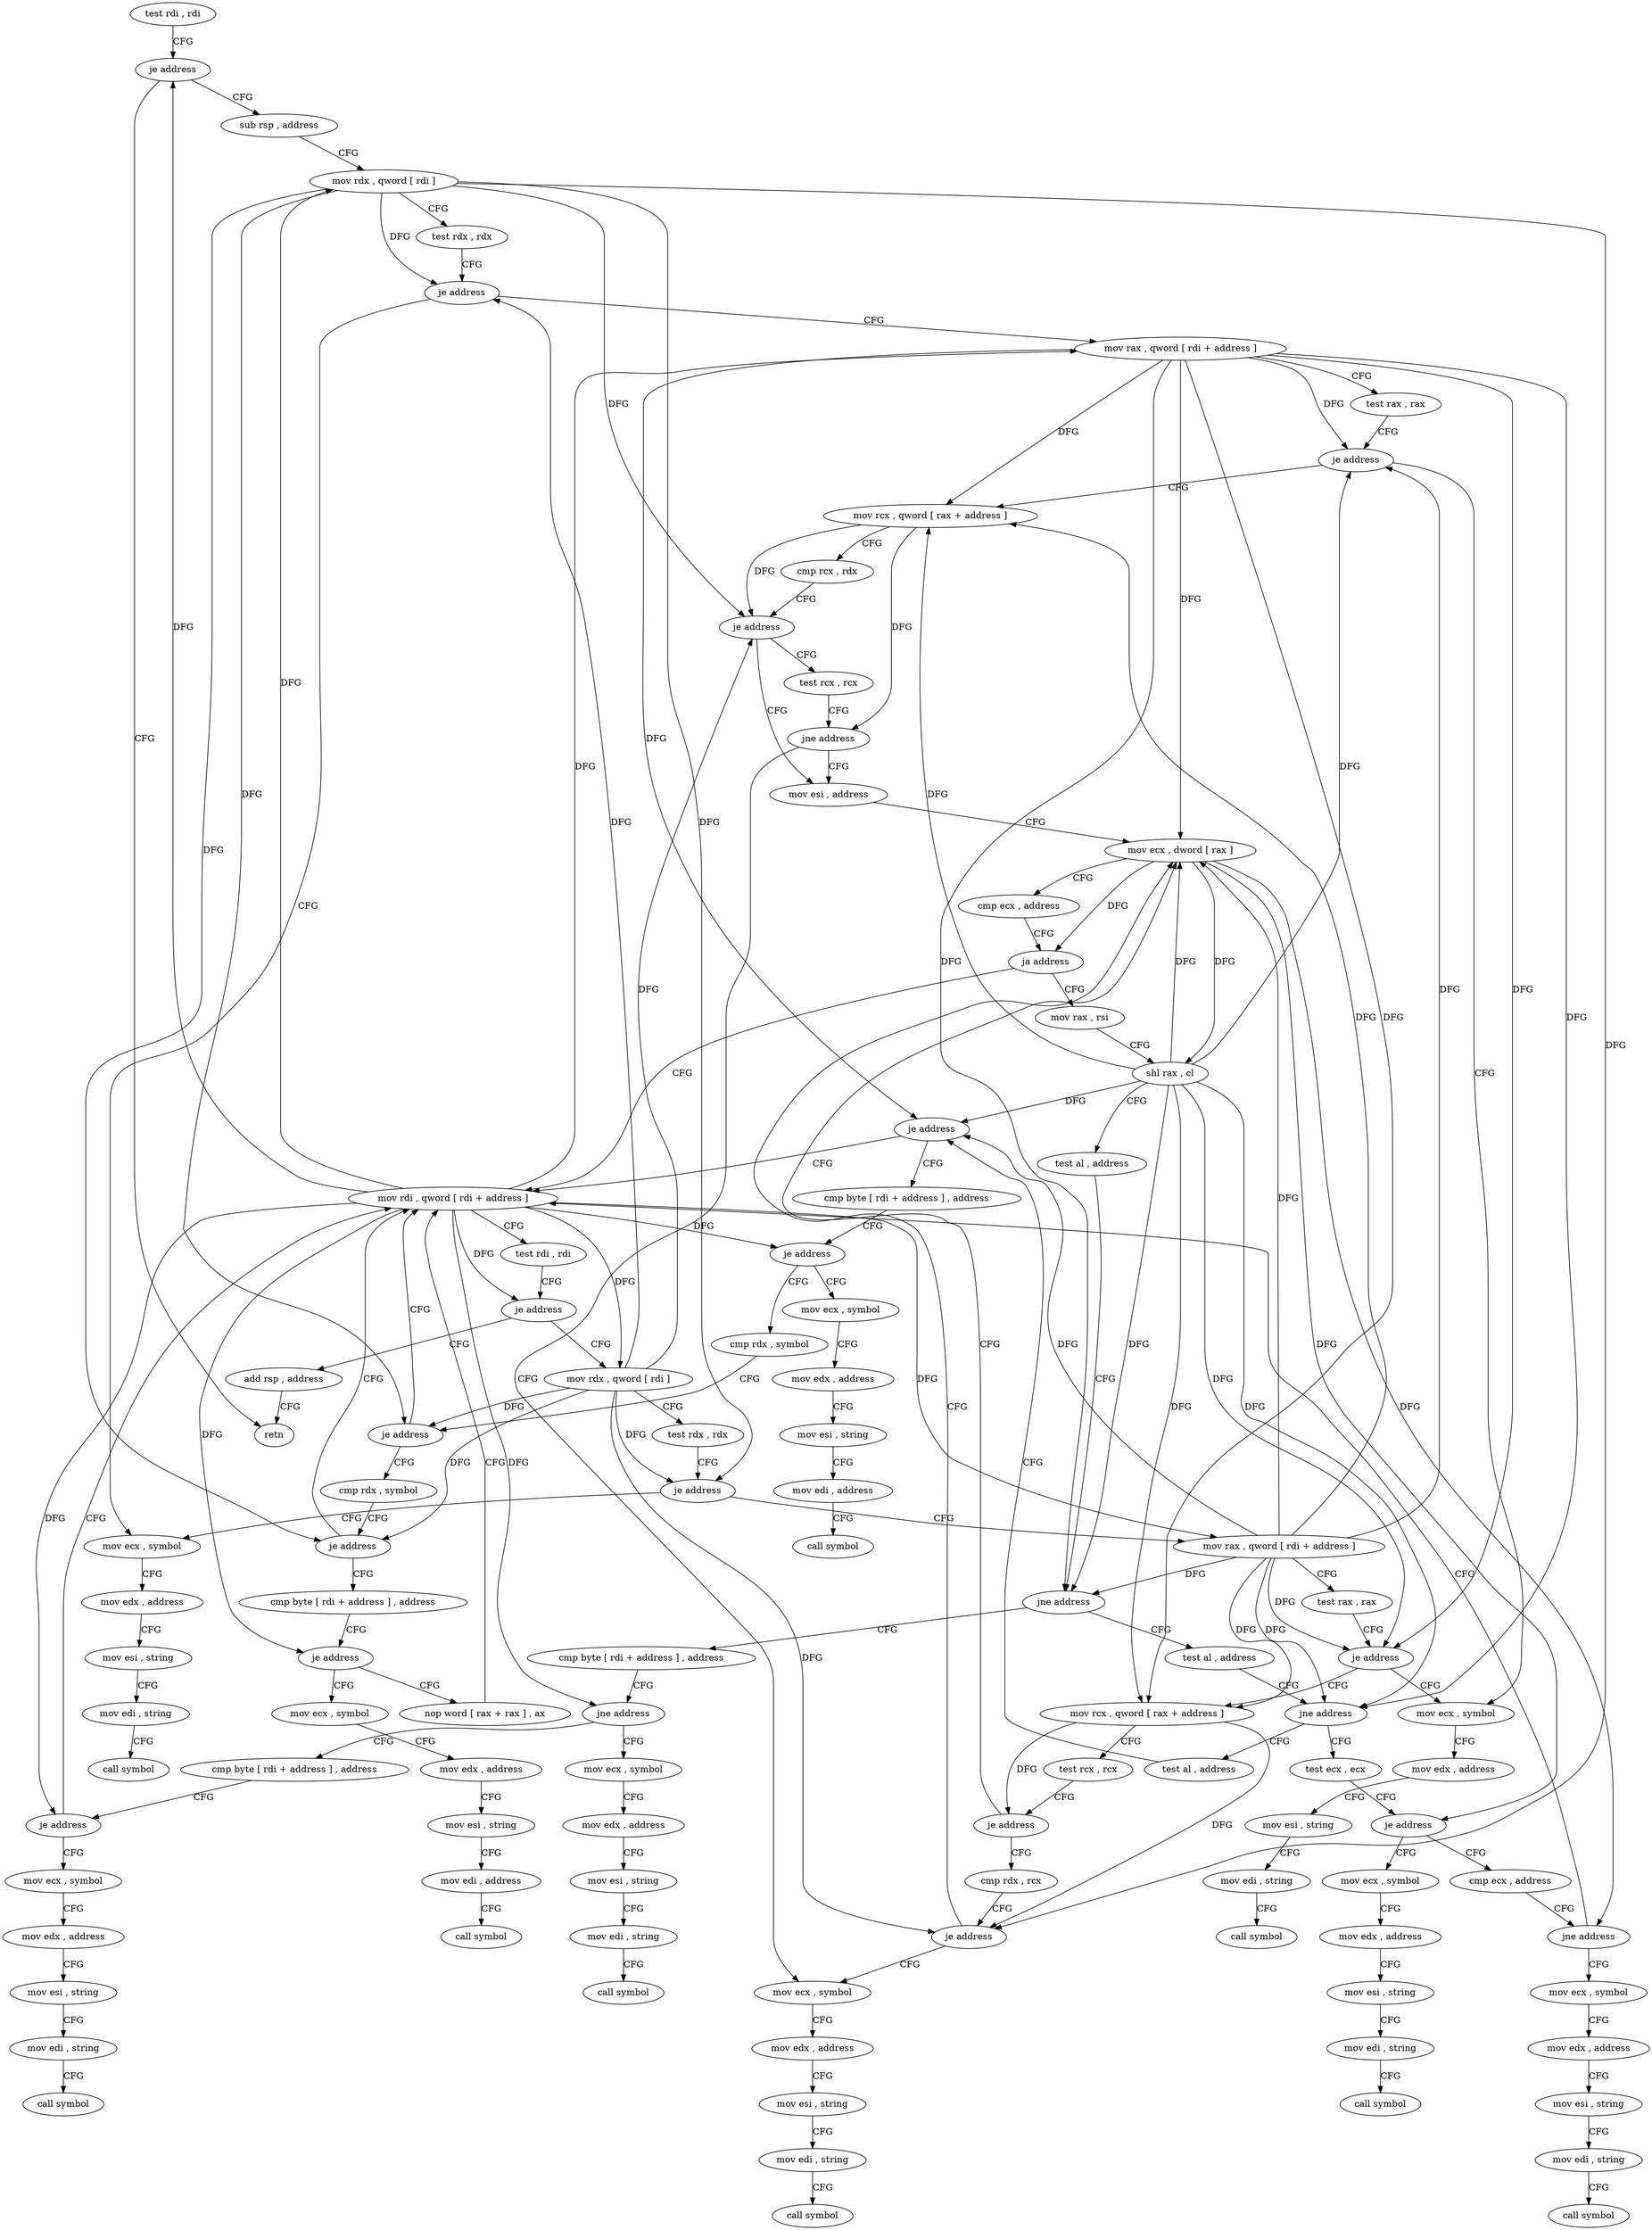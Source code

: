 digraph "func" {
"4218352" [label = "test rdi , rdi" ]
"4218355" [label = "je address" ]
"4218692" [label = "retn" ]
"4218361" [label = "sub rsp , address" ]
"4218365" [label = "mov rdx , qword [ rdi ]" ]
"4218368" [label = "test rdx , rdx" ]
"4218371" [label = "je address" ]
"4218719" [label = "mov ecx , symbol" ]
"4218377" [label = "mov rax , qword [ rdi + address ]" ]
"4218724" [label = "mov edx , address" ]
"4218729" [label = "mov esi , string" ]
"4218734" [label = "mov edi , string" ]
"4218739" [label = "call symbol" ]
"4218384" [label = "test rax , rax" ]
"4218387" [label = "je address" ]
"4218694" [label = "mov ecx , symbol" ]
"4218393" [label = "mov rcx , qword [ rax + address ]" ]
"4218699" [label = "mov edx , address" ]
"4218704" [label = "mov esi , string" ]
"4218709" [label = "mov edi , string" ]
"4218714" [label = "call symbol" ]
"4218397" [label = "cmp rcx , rdx" ]
"4218400" [label = "je address" ]
"4218411" [label = "mov esi , address" ]
"4218402" [label = "test rcx , rcx" ]
"4218416" [label = "mov ecx , dword [ rax ]" ]
"4218405" [label = "jne address" ]
"4218562" [label = "mov ecx , symbol" ]
"4218496" [label = "mov rdi , qword [ rdi + address ]" ]
"4218503" [label = "test rdi , rdi" ]
"4218506" [label = "je address" ]
"4218688" [label = "add rsp , address" ]
"4218512" [label = "mov rdx , qword [ rdi ]" ]
"4218423" [label = "mov rax , rsi" ]
"4218426" [label = "shl rax , cl" ]
"4218429" [label = "test al , address" ]
"4218431" [label = "jne address" ]
"4218592" [label = "cmp byte [ rdi + address ] , address" ]
"4218437" [label = "test al , address" ]
"4218567" [label = "mov edx , address" ]
"4218572" [label = "mov esi , string" ]
"4218577" [label = "mov edi , string" ]
"4218582" [label = "call symbol" ]
"4218515" [label = "test rdx , rdx" ]
"4218518" [label = "je address" ]
"4218524" [label = "mov rax , qword [ rdi + address ]" ]
"4218596" [label = "jne address" ]
"4218744" [label = "mov ecx , symbol" ]
"4218602" [label = "cmp byte [ rdi + address ] , address" ]
"4218439" [label = "jne address" ]
"4218640" [label = "test ecx , ecx" ]
"4218445" [label = "test al , address" ]
"4218531" [label = "test rax , rax" ]
"4218534" [label = "je address" ]
"4218540" [label = "mov rcx , qword [ rax + address ]" ]
"4218749" [label = "mov edx , address" ]
"4218754" [label = "mov esi , string" ]
"4218759" [label = "mov edi , string" ]
"4218764" [label = "call symbol" ]
"4218606" [label = "je address" ]
"4218608" [label = "mov ecx , symbol" ]
"4218642" [label = "je address" ]
"4218819" [label = "mov ecx , symbol" ]
"4218648" [label = "cmp ecx , address" ]
"4218447" [label = "je address" ]
"4218449" [label = "cmp byte [ rdi + address ] , address" ]
"4218544" [label = "test rcx , rcx" ]
"4218547" [label = "je address" ]
"4218553" [label = "cmp rdx , rcx" ]
"4218613" [label = "mov edx , address" ]
"4218618" [label = "mov esi , string" ]
"4218623" [label = "mov edi , string" ]
"4218628" [label = "call symbol" ]
"4218824" [label = "mov edx , address" ]
"4218829" [label = "mov esi , string" ]
"4218834" [label = "mov edi , string" ]
"4218839" [label = "call symbol" ]
"4218651" [label = "jne address" ]
"4218657" [label = "mov ecx , symbol" ]
"4218453" [label = "je address" ]
"4218794" [label = "mov ecx , symbol" ]
"4218459" [label = "cmp rdx , symbol" ]
"4218418" [label = "cmp ecx , address" ]
"4218421" [label = "ja address" ]
"4218556" [label = "je address" ]
"4218662" [label = "mov edx , address" ]
"4218667" [label = "mov esi , string" ]
"4218672" [label = "mov edi , string" ]
"4218677" [label = "call symbol" ]
"4218799" [label = "mov edx , address" ]
"4218804" [label = "mov esi , string" ]
"4218809" [label = "mov edi , address" ]
"4218814" [label = "call symbol" ]
"4218466" [label = "je address" ]
"4218468" [label = "cmp rdx , symbol" ]
"4218475" [label = "je address" ]
"4218477" [label = "cmp byte [ rdi + address ] , address" ]
"4218481" [label = "je address" ]
"4218769" [label = "mov ecx , symbol" ]
"4218487" [label = "nop word [ rax + rax ] , ax" ]
"4218774" [label = "mov edx , address" ]
"4218779" [label = "mov esi , string" ]
"4218784" [label = "mov edi , address" ]
"4218789" [label = "call symbol" ]
"4218352" -> "4218355" [ label = "CFG" ]
"4218355" -> "4218692" [ label = "CFG" ]
"4218355" -> "4218361" [ label = "CFG" ]
"4218361" -> "4218365" [ label = "CFG" ]
"4218365" -> "4218368" [ label = "CFG" ]
"4218365" -> "4218371" [ label = "DFG" ]
"4218365" -> "4218400" [ label = "DFG" ]
"4218365" -> "4218518" [ label = "DFG" ]
"4218365" -> "4218556" [ label = "DFG" ]
"4218365" -> "4218466" [ label = "DFG" ]
"4218365" -> "4218475" [ label = "DFG" ]
"4218368" -> "4218371" [ label = "CFG" ]
"4218371" -> "4218719" [ label = "CFG" ]
"4218371" -> "4218377" [ label = "CFG" ]
"4218719" -> "4218724" [ label = "CFG" ]
"4218377" -> "4218384" [ label = "CFG" ]
"4218377" -> "4218387" [ label = "DFG" ]
"4218377" -> "4218393" [ label = "DFG" ]
"4218377" -> "4218416" [ label = "DFG" ]
"4218377" -> "4218431" [ label = "DFG" ]
"4218377" -> "4218439" [ label = "DFG" ]
"4218377" -> "4218534" [ label = "DFG" ]
"4218377" -> "4218447" [ label = "DFG" ]
"4218377" -> "4218540" [ label = "DFG" ]
"4218724" -> "4218729" [ label = "CFG" ]
"4218729" -> "4218734" [ label = "CFG" ]
"4218734" -> "4218739" [ label = "CFG" ]
"4218384" -> "4218387" [ label = "CFG" ]
"4218387" -> "4218694" [ label = "CFG" ]
"4218387" -> "4218393" [ label = "CFG" ]
"4218694" -> "4218699" [ label = "CFG" ]
"4218393" -> "4218397" [ label = "CFG" ]
"4218393" -> "4218400" [ label = "DFG" ]
"4218393" -> "4218405" [ label = "DFG" ]
"4218699" -> "4218704" [ label = "CFG" ]
"4218704" -> "4218709" [ label = "CFG" ]
"4218709" -> "4218714" [ label = "CFG" ]
"4218397" -> "4218400" [ label = "CFG" ]
"4218400" -> "4218411" [ label = "CFG" ]
"4218400" -> "4218402" [ label = "CFG" ]
"4218411" -> "4218416" [ label = "CFG" ]
"4218402" -> "4218405" [ label = "CFG" ]
"4218416" -> "4218418" [ label = "CFG" ]
"4218416" -> "4218421" [ label = "DFG" ]
"4218416" -> "4218426" [ label = "DFG" ]
"4218416" -> "4218642" [ label = "DFG" ]
"4218416" -> "4218651" [ label = "DFG" ]
"4218405" -> "4218562" [ label = "CFG" ]
"4218405" -> "4218411" [ label = "CFG" ]
"4218562" -> "4218567" [ label = "CFG" ]
"4218496" -> "4218503" [ label = "CFG" ]
"4218496" -> "4218355" [ label = "DFG" ]
"4218496" -> "4218365" [ label = "DFG" ]
"4218496" -> "4218377" [ label = "DFG" ]
"4218496" -> "4218506" [ label = "DFG" ]
"4218496" -> "4218512" [ label = "DFG" ]
"4218496" -> "4218596" [ label = "DFG" ]
"4218496" -> "4218524" [ label = "DFG" ]
"4218496" -> "4218606" [ label = "DFG" ]
"4218496" -> "4218453" [ label = "DFG" ]
"4218496" -> "4218481" [ label = "DFG" ]
"4218503" -> "4218506" [ label = "CFG" ]
"4218506" -> "4218688" [ label = "CFG" ]
"4218506" -> "4218512" [ label = "CFG" ]
"4218688" -> "4218692" [ label = "CFG" ]
"4218512" -> "4218515" [ label = "CFG" ]
"4218512" -> "4218371" [ label = "DFG" ]
"4218512" -> "4218400" [ label = "DFG" ]
"4218512" -> "4218518" [ label = "DFG" ]
"4218512" -> "4218556" [ label = "DFG" ]
"4218512" -> "4218466" [ label = "DFG" ]
"4218512" -> "4218475" [ label = "DFG" ]
"4218423" -> "4218426" [ label = "CFG" ]
"4218426" -> "4218429" [ label = "CFG" ]
"4218426" -> "4218387" [ label = "DFG" ]
"4218426" -> "4218393" [ label = "DFG" ]
"4218426" -> "4218416" [ label = "DFG" ]
"4218426" -> "4218431" [ label = "DFG" ]
"4218426" -> "4218439" [ label = "DFG" ]
"4218426" -> "4218534" [ label = "DFG" ]
"4218426" -> "4218447" [ label = "DFG" ]
"4218426" -> "4218540" [ label = "DFG" ]
"4218429" -> "4218431" [ label = "CFG" ]
"4218431" -> "4218592" [ label = "CFG" ]
"4218431" -> "4218437" [ label = "CFG" ]
"4218592" -> "4218596" [ label = "CFG" ]
"4218437" -> "4218439" [ label = "CFG" ]
"4218567" -> "4218572" [ label = "CFG" ]
"4218572" -> "4218577" [ label = "CFG" ]
"4218577" -> "4218582" [ label = "CFG" ]
"4218515" -> "4218518" [ label = "CFG" ]
"4218518" -> "4218719" [ label = "CFG" ]
"4218518" -> "4218524" [ label = "CFG" ]
"4218524" -> "4218531" [ label = "CFG" ]
"4218524" -> "4218387" [ label = "DFG" ]
"4218524" -> "4218393" [ label = "DFG" ]
"4218524" -> "4218416" [ label = "DFG" ]
"4218524" -> "4218431" [ label = "DFG" ]
"4218524" -> "4218439" [ label = "DFG" ]
"4218524" -> "4218534" [ label = "DFG" ]
"4218524" -> "4218447" [ label = "DFG" ]
"4218524" -> "4218540" [ label = "DFG" ]
"4218596" -> "4218744" [ label = "CFG" ]
"4218596" -> "4218602" [ label = "CFG" ]
"4218744" -> "4218749" [ label = "CFG" ]
"4218602" -> "4218606" [ label = "CFG" ]
"4218439" -> "4218640" [ label = "CFG" ]
"4218439" -> "4218445" [ label = "CFG" ]
"4218640" -> "4218642" [ label = "CFG" ]
"4218445" -> "4218447" [ label = "CFG" ]
"4218531" -> "4218534" [ label = "CFG" ]
"4218534" -> "4218694" [ label = "CFG" ]
"4218534" -> "4218540" [ label = "CFG" ]
"4218540" -> "4218544" [ label = "CFG" ]
"4218540" -> "4218547" [ label = "DFG" ]
"4218540" -> "4218556" [ label = "DFG" ]
"4218749" -> "4218754" [ label = "CFG" ]
"4218754" -> "4218759" [ label = "CFG" ]
"4218759" -> "4218764" [ label = "CFG" ]
"4218606" -> "4218496" [ label = "CFG" ]
"4218606" -> "4218608" [ label = "CFG" ]
"4218608" -> "4218613" [ label = "CFG" ]
"4218642" -> "4218819" [ label = "CFG" ]
"4218642" -> "4218648" [ label = "CFG" ]
"4218819" -> "4218824" [ label = "CFG" ]
"4218648" -> "4218651" [ label = "CFG" ]
"4218447" -> "4218496" [ label = "CFG" ]
"4218447" -> "4218449" [ label = "CFG" ]
"4218449" -> "4218453" [ label = "CFG" ]
"4218544" -> "4218547" [ label = "CFG" ]
"4218547" -> "4218416" [ label = "CFG" ]
"4218547" -> "4218553" [ label = "CFG" ]
"4218553" -> "4218556" [ label = "CFG" ]
"4218613" -> "4218618" [ label = "CFG" ]
"4218618" -> "4218623" [ label = "CFG" ]
"4218623" -> "4218628" [ label = "CFG" ]
"4218824" -> "4218829" [ label = "CFG" ]
"4218829" -> "4218834" [ label = "CFG" ]
"4218834" -> "4218839" [ label = "CFG" ]
"4218651" -> "4218496" [ label = "CFG" ]
"4218651" -> "4218657" [ label = "CFG" ]
"4218657" -> "4218662" [ label = "CFG" ]
"4218453" -> "4218794" [ label = "CFG" ]
"4218453" -> "4218459" [ label = "CFG" ]
"4218794" -> "4218799" [ label = "CFG" ]
"4218459" -> "4218466" [ label = "CFG" ]
"4218418" -> "4218421" [ label = "CFG" ]
"4218421" -> "4218496" [ label = "CFG" ]
"4218421" -> "4218423" [ label = "CFG" ]
"4218556" -> "4218416" [ label = "CFG" ]
"4218556" -> "4218562" [ label = "CFG" ]
"4218662" -> "4218667" [ label = "CFG" ]
"4218667" -> "4218672" [ label = "CFG" ]
"4218672" -> "4218677" [ label = "CFG" ]
"4218799" -> "4218804" [ label = "CFG" ]
"4218804" -> "4218809" [ label = "CFG" ]
"4218809" -> "4218814" [ label = "CFG" ]
"4218466" -> "4218496" [ label = "CFG" ]
"4218466" -> "4218468" [ label = "CFG" ]
"4218468" -> "4218475" [ label = "CFG" ]
"4218475" -> "4218496" [ label = "CFG" ]
"4218475" -> "4218477" [ label = "CFG" ]
"4218477" -> "4218481" [ label = "CFG" ]
"4218481" -> "4218769" [ label = "CFG" ]
"4218481" -> "4218487" [ label = "CFG" ]
"4218769" -> "4218774" [ label = "CFG" ]
"4218487" -> "4218496" [ label = "CFG" ]
"4218774" -> "4218779" [ label = "CFG" ]
"4218779" -> "4218784" [ label = "CFG" ]
"4218784" -> "4218789" [ label = "CFG" ]
}
